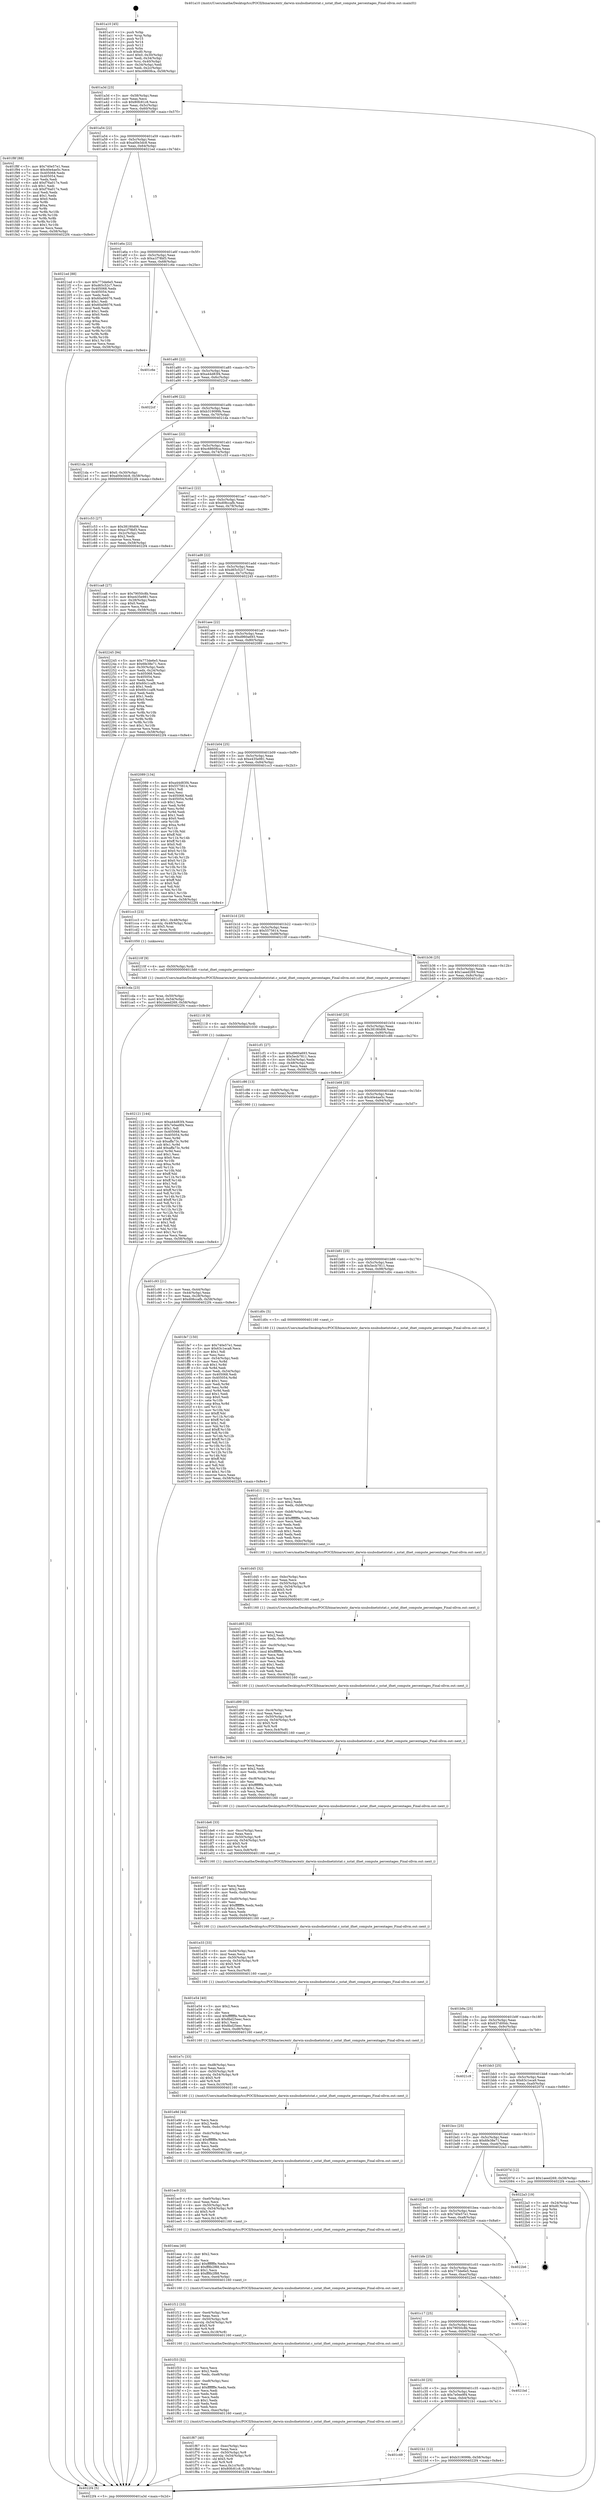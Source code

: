 digraph "0x401a10" {
  label = "0x401a10 (/mnt/c/Users/mathe/Desktop/tcc/POCII/binaries/extr_darwin-xnubsdnetntstat.c_nstat_ifnet_compute_percentages_Final-ollvm.out::main(0))"
  labelloc = "t"
  node[shape=record]

  Entry [label="",width=0.3,height=0.3,shape=circle,fillcolor=black,style=filled]
  "0x401a3d" [label="{
     0x401a3d [23]\l
     | [instrs]\l
     &nbsp;&nbsp;0x401a3d \<+3\>: mov -0x58(%rbp),%eax\l
     &nbsp;&nbsp;0x401a40 \<+2\>: mov %eax,%ecx\l
     &nbsp;&nbsp;0x401a42 \<+6\>: sub $0x80fc81c8,%ecx\l
     &nbsp;&nbsp;0x401a48 \<+3\>: mov %eax,-0x5c(%rbp)\l
     &nbsp;&nbsp;0x401a4b \<+3\>: mov %ecx,-0x60(%rbp)\l
     &nbsp;&nbsp;0x401a4e \<+6\>: je 0000000000401f8f \<main+0x57f\>\l
  }"]
  "0x401f8f" [label="{
     0x401f8f [88]\l
     | [instrs]\l
     &nbsp;&nbsp;0x401f8f \<+5\>: mov $0x740e57e1,%eax\l
     &nbsp;&nbsp;0x401f94 \<+5\>: mov $0x40e4ae5c,%ecx\l
     &nbsp;&nbsp;0x401f99 \<+7\>: mov 0x405068,%edx\l
     &nbsp;&nbsp;0x401fa0 \<+7\>: mov 0x405054,%esi\l
     &nbsp;&nbsp;0x401fa7 \<+2\>: mov %edx,%edi\l
     &nbsp;&nbsp;0x401fa9 \<+6\>: add $0xf76a017e,%edi\l
     &nbsp;&nbsp;0x401faf \<+3\>: sub $0x1,%edi\l
     &nbsp;&nbsp;0x401fb2 \<+6\>: sub $0xf76a017e,%edi\l
     &nbsp;&nbsp;0x401fb8 \<+3\>: imul %edi,%edx\l
     &nbsp;&nbsp;0x401fbb \<+3\>: and $0x1,%edx\l
     &nbsp;&nbsp;0x401fbe \<+3\>: cmp $0x0,%edx\l
     &nbsp;&nbsp;0x401fc1 \<+4\>: sete %r8b\l
     &nbsp;&nbsp;0x401fc5 \<+3\>: cmp $0xa,%esi\l
     &nbsp;&nbsp;0x401fc8 \<+4\>: setl %r9b\l
     &nbsp;&nbsp;0x401fcc \<+3\>: mov %r8b,%r10b\l
     &nbsp;&nbsp;0x401fcf \<+3\>: and %r9b,%r10b\l
     &nbsp;&nbsp;0x401fd2 \<+3\>: xor %r9b,%r8b\l
     &nbsp;&nbsp;0x401fd5 \<+3\>: or %r8b,%r10b\l
     &nbsp;&nbsp;0x401fd8 \<+4\>: test $0x1,%r10b\l
     &nbsp;&nbsp;0x401fdc \<+3\>: cmovne %ecx,%eax\l
     &nbsp;&nbsp;0x401fdf \<+3\>: mov %eax,-0x58(%rbp)\l
     &nbsp;&nbsp;0x401fe2 \<+5\>: jmp 00000000004022f4 \<main+0x8e4\>\l
  }"]
  "0x401a54" [label="{
     0x401a54 [22]\l
     | [instrs]\l
     &nbsp;&nbsp;0x401a54 \<+5\>: jmp 0000000000401a59 \<main+0x49\>\l
     &nbsp;&nbsp;0x401a59 \<+3\>: mov -0x5c(%rbp),%eax\l
     &nbsp;&nbsp;0x401a5c \<+5\>: sub $0xa00e3dc8,%eax\l
     &nbsp;&nbsp;0x401a61 \<+3\>: mov %eax,-0x64(%rbp)\l
     &nbsp;&nbsp;0x401a64 \<+6\>: je 00000000004021ed \<main+0x7dd\>\l
  }"]
  Exit [label="",width=0.3,height=0.3,shape=circle,fillcolor=black,style=filled,peripheries=2]
  "0x4021ed" [label="{
     0x4021ed [88]\l
     | [instrs]\l
     &nbsp;&nbsp;0x4021ed \<+5\>: mov $0x773de6e5,%eax\l
     &nbsp;&nbsp;0x4021f2 \<+5\>: mov $0xd65c52c7,%ecx\l
     &nbsp;&nbsp;0x4021f7 \<+7\>: mov 0x405068,%edx\l
     &nbsp;&nbsp;0x4021fe \<+7\>: mov 0x405054,%esi\l
     &nbsp;&nbsp;0x402205 \<+2\>: mov %edx,%edi\l
     &nbsp;&nbsp;0x402207 \<+6\>: sub $0x60a06076,%edi\l
     &nbsp;&nbsp;0x40220d \<+3\>: sub $0x1,%edi\l
     &nbsp;&nbsp;0x402210 \<+6\>: add $0x60a06076,%edi\l
     &nbsp;&nbsp;0x402216 \<+3\>: imul %edi,%edx\l
     &nbsp;&nbsp;0x402219 \<+3\>: and $0x1,%edx\l
     &nbsp;&nbsp;0x40221c \<+3\>: cmp $0x0,%edx\l
     &nbsp;&nbsp;0x40221f \<+4\>: sete %r8b\l
     &nbsp;&nbsp;0x402223 \<+3\>: cmp $0xa,%esi\l
     &nbsp;&nbsp;0x402226 \<+4\>: setl %r9b\l
     &nbsp;&nbsp;0x40222a \<+3\>: mov %r8b,%r10b\l
     &nbsp;&nbsp;0x40222d \<+3\>: and %r9b,%r10b\l
     &nbsp;&nbsp;0x402230 \<+3\>: xor %r9b,%r8b\l
     &nbsp;&nbsp;0x402233 \<+3\>: or %r8b,%r10b\l
     &nbsp;&nbsp;0x402236 \<+4\>: test $0x1,%r10b\l
     &nbsp;&nbsp;0x40223a \<+3\>: cmovne %ecx,%eax\l
     &nbsp;&nbsp;0x40223d \<+3\>: mov %eax,-0x58(%rbp)\l
     &nbsp;&nbsp;0x402240 \<+5\>: jmp 00000000004022f4 \<main+0x8e4\>\l
  }"]
  "0x401a6a" [label="{
     0x401a6a [22]\l
     | [instrs]\l
     &nbsp;&nbsp;0x401a6a \<+5\>: jmp 0000000000401a6f \<main+0x5f\>\l
     &nbsp;&nbsp;0x401a6f \<+3\>: mov -0x5c(%rbp),%eax\l
     &nbsp;&nbsp;0x401a72 \<+5\>: sub $0xa1f78bf3,%eax\l
     &nbsp;&nbsp;0x401a77 \<+3\>: mov %eax,-0x68(%rbp)\l
     &nbsp;&nbsp;0x401a7a \<+6\>: je 0000000000401c6e \<main+0x25e\>\l
  }"]
  "0x401c49" [label="{
     0x401c49\l
  }", style=dashed]
  "0x401c6e" [label="{
     0x401c6e\l
  }", style=dashed]
  "0x401a80" [label="{
     0x401a80 [22]\l
     | [instrs]\l
     &nbsp;&nbsp;0x401a80 \<+5\>: jmp 0000000000401a85 \<main+0x75\>\l
     &nbsp;&nbsp;0x401a85 \<+3\>: mov -0x5c(%rbp),%eax\l
     &nbsp;&nbsp;0x401a88 \<+5\>: sub $0xa44d83f4,%eax\l
     &nbsp;&nbsp;0x401a8d \<+3\>: mov %eax,-0x6c(%rbp)\l
     &nbsp;&nbsp;0x401a90 \<+6\>: je 00000000004022cf \<main+0x8bf\>\l
  }"]
  "0x4021b1" [label="{
     0x4021b1 [12]\l
     | [instrs]\l
     &nbsp;&nbsp;0x4021b1 \<+7\>: movl $0xb319099b,-0x58(%rbp)\l
     &nbsp;&nbsp;0x4021b8 \<+5\>: jmp 00000000004022f4 \<main+0x8e4\>\l
  }"]
  "0x4022cf" [label="{
     0x4022cf\l
  }", style=dashed]
  "0x401a96" [label="{
     0x401a96 [22]\l
     | [instrs]\l
     &nbsp;&nbsp;0x401a96 \<+5\>: jmp 0000000000401a9b \<main+0x8b\>\l
     &nbsp;&nbsp;0x401a9b \<+3\>: mov -0x5c(%rbp),%eax\l
     &nbsp;&nbsp;0x401a9e \<+5\>: sub $0xb319099b,%eax\l
     &nbsp;&nbsp;0x401aa3 \<+3\>: mov %eax,-0x70(%rbp)\l
     &nbsp;&nbsp;0x401aa6 \<+6\>: je 00000000004021da \<main+0x7ca\>\l
  }"]
  "0x401c30" [label="{
     0x401c30 [25]\l
     | [instrs]\l
     &nbsp;&nbsp;0x401c30 \<+5\>: jmp 0000000000401c35 \<main+0x225\>\l
     &nbsp;&nbsp;0x401c35 \<+3\>: mov -0x5c(%rbp),%eax\l
     &nbsp;&nbsp;0x401c38 \<+5\>: sub $0x7e0ee9f4,%eax\l
     &nbsp;&nbsp;0x401c3d \<+6\>: mov %eax,-0xb4(%rbp)\l
     &nbsp;&nbsp;0x401c43 \<+6\>: je 00000000004021b1 \<main+0x7a1\>\l
  }"]
  "0x4021da" [label="{
     0x4021da [19]\l
     | [instrs]\l
     &nbsp;&nbsp;0x4021da \<+7\>: movl $0x0,-0x30(%rbp)\l
     &nbsp;&nbsp;0x4021e1 \<+7\>: movl $0xa00e3dc8,-0x58(%rbp)\l
     &nbsp;&nbsp;0x4021e8 \<+5\>: jmp 00000000004022f4 \<main+0x8e4\>\l
  }"]
  "0x401aac" [label="{
     0x401aac [22]\l
     | [instrs]\l
     &nbsp;&nbsp;0x401aac \<+5\>: jmp 0000000000401ab1 \<main+0xa1\>\l
     &nbsp;&nbsp;0x401ab1 \<+3\>: mov -0x5c(%rbp),%eax\l
     &nbsp;&nbsp;0x401ab4 \<+5\>: sub $0xc68608ca,%eax\l
     &nbsp;&nbsp;0x401ab9 \<+3\>: mov %eax,-0x74(%rbp)\l
     &nbsp;&nbsp;0x401abc \<+6\>: je 0000000000401c53 \<main+0x243\>\l
  }"]
  "0x4021bd" [label="{
     0x4021bd\l
  }", style=dashed]
  "0x401c53" [label="{
     0x401c53 [27]\l
     | [instrs]\l
     &nbsp;&nbsp;0x401c53 \<+5\>: mov $0x38180d06,%eax\l
     &nbsp;&nbsp;0x401c58 \<+5\>: mov $0xa1f78bf3,%ecx\l
     &nbsp;&nbsp;0x401c5d \<+3\>: mov -0x2c(%rbp),%edx\l
     &nbsp;&nbsp;0x401c60 \<+3\>: cmp $0x2,%edx\l
     &nbsp;&nbsp;0x401c63 \<+3\>: cmovne %ecx,%eax\l
     &nbsp;&nbsp;0x401c66 \<+3\>: mov %eax,-0x58(%rbp)\l
     &nbsp;&nbsp;0x401c69 \<+5\>: jmp 00000000004022f4 \<main+0x8e4\>\l
  }"]
  "0x401ac2" [label="{
     0x401ac2 [22]\l
     | [instrs]\l
     &nbsp;&nbsp;0x401ac2 \<+5\>: jmp 0000000000401ac7 \<main+0xb7\>\l
     &nbsp;&nbsp;0x401ac7 \<+3\>: mov -0x5c(%rbp),%eax\l
     &nbsp;&nbsp;0x401aca \<+5\>: sub $0xd08ccafb,%eax\l
     &nbsp;&nbsp;0x401acf \<+3\>: mov %eax,-0x78(%rbp)\l
     &nbsp;&nbsp;0x401ad2 \<+6\>: je 0000000000401ca8 \<main+0x298\>\l
  }"]
  "0x4022f4" [label="{
     0x4022f4 [5]\l
     | [instrs]\l
     &nbsp;&nbsp;0x4022f4 \<+5\>: jmp 0000000000401a3d \<main+0x2d\>\l
  }"]
  "0x401a10" [label="{
     0x401a10 [45]\l
     | [instrs]\l
     &nbsp;&nbsp;0x401a10 \<+1\>: push %rbp\l
     &nbsp;&nbsp;0x401a11 \<+3\>: mov %rsp,%rbp\l
     &nbsp;&nbsp;0x401a14 \<+2\>: push %r15\l
     &nbsp;&nbsp;0x401a16 \<+2\>: push %r14\l
     &nbsp;&nbsp;0x401a18 \<+2\>: push %r12\l
     &nbsp;&nbsp;0x401a1a \<+1\>: push %rbx\l
     &nbsp;&nbsp;0x401a1b \<+7\>: sub $0xd0,%rsp\l
     &nbsp;&nbsp;0x401a22 \<+7\>: movl $0x0,-0x30(%rbp)\l
     &nbsp;&nbsp;0x401a29 \<+3\>: mov %edi,-0x34(%rbp)\l
     &nbsp;&nbsp;0x401a2c \<+4\>: mov %rsi,-0x40(%rbp)\l
     &nbsp;&nbsp;0x401a30 \<+3\>: mov -0x34(%rbp),%edi\l
     &nbsp;&nbsp;0x401a33 \<+3\>: mov %edi,-0x2c(%rbp)\l
     &nbsp;&nbsp;0x401a36 \<+7\>: movl $0xc68608ca,-0x58(%rbp)\l
  }"]
  "0x401c17" [label="{
     0x401c17 [25]\l
     | [instrs]\l
     &nbsp;&nbsp;0x401c17 \<+5\>: jmp 0000000000401c1c \<main+0x20c\>\l
     &nbsp;&nbsp;0x401c1c \<+3\>: mov -0x5c(%rbp),%eax\l
     &nbsp;&nbsp;0x401c1f \<+5\>: sub $0x79050c8b,%eax\l
     &nbsp;&nbsp;0x401c24 \<+6\>: mov %eax,-0xb0(%rbp)\l
     &nbsp;&nbsp;0x401c2a \<+6\>: je 00000000004021bd \<main+0x7ad\>\l
  }"]
  "0x401ca8" [label="{
     0x401ca8 [27]\l
     | [instrs]\l
     &nbsp;&nbsp;0x401ca8 \<+5\>: mov $0x79050c8b,%eax\l
     &nbsp;&nbsp;0x401cad \<+5\>: mov $0xe435e981,%ecx\l
     &nbsp;&nbsp;0x401cb2 \<+3\>: mov -0x28(%rbp),%edx\l
     &nbsp;&nbsp;0x401cb5 \<+3\>: cmp $0x0,%edx\l
     &nbsp;&nbsp;0x401cb8 \<+3\>: cmove %ecx,%eax\l
     &nbsp;&nbsp;0x401cbb \<+3\>: mov %eax,-0x58(%rbp)\l
     &nbsp;&nbsp;0x401cbe \<+5\>: jmp 00000000004022f4 \<main+0x8e4\>\l
  }"]
  "0x401ad8" [label="{
     0x401ad8 [22]\l
     | [instrs]\l
     &nbsp;&nbsp;0x401ad8 \<+5\>: jmp 0000000000401add \<main+0xcd\>\l
     &nbsp;&nbsp;0x401add \<+3\>: mov -0x5c(%rbp),%eax\l
     &nbsp;&nbsp;0x401ae0 \<+5\>: sub $0xd65c52c7,%eax\l
     &nbsp;&nbsp;0x401ae5 \<+3\>: mov %eax,-0x7c(%rbp)\l
     &nbsp;&nbsp;0x401ae8 \<+6\>: je 0000000000402245 \<main+0x835\>\l
  }"]
  "0x4022ed" [label="{
     0x4022ed\l
  }", style=dashed]
  "0x402245" [label="{
     0x402245 [94]\l
     | [instrs]\l
     &nbsp;&nbsp;0x402245 \<+5\>: mov $0x773de6e5,%eax\l
     &nbsp;&nbsp;0x40224a \<+5\>: mov $0x6fe38e71,%ecx\l
     &nbsp;&nbsp;0x40224f \<+3\>: mov -0x30(%rbp),%edx\l
     &nbsp;&nbsp;0x402252 \<+3\>: mov %edx,-0x24(%rbp)\l
     &nbsp;&nbsp;0x402255 \<+7\>: mov 0x405068,%edx\l
     &nbsp;&nbsp;0x40225c \<+7\>: mov 0x405054,%esi\l
     &nbsp;&nbsp;0x402263 \<+2\>: mov %edx,%edi\l
     &nbsp;&nbsp;0x402265 \<+6\>: add $0x60c1caf8,%edi\l
     &nbsp;&nbsp;0x40226b \<+3\>: sub $0x1,%edi\l
     &nbsp;&nbsp;0x40226e \<+6\>: sub $0x60c1caf8,%edi\l
     &nbsp;&nbsp;0x402274 \<+3\>: imul %edi,%edx\l
     &nbsp;&nbsp;0x402277 \<+3\>: and $0x1,%edx\l
     &nbsp;&nbsp;0x40227a \<+3\>: cmp $0x0,%edx\l
     &nbsp;&nbsp;0x40227d \<+4\>: sete %r8b\l
     &nbsp;&nbsp;0x402281 \<+3\>: cmp $0xa,%esi\l
     &nbsp;&nbsp;0x402284 \<+4\>: setl %r9b\l
     &nbsp;&nbsp;0x402288 \<+3\>: mov %r8b,%r10b\l
     &nbsp;&nbsp;0x40228b \<+3\>: and %r9b,%r10b\l
     &nbsp;&nbsp;0x40228e \<+3\>: xor %r9b,%r8b\l
     &nbsp;&nbsp;0x402291 \<+3\>: or %r8b,%r10b\l
     &nbsp;&nbsp;0x402294 \<+4\>: test $0x1,%r10b\l
     &nbsp;&nbsp;0x402298 \<+3\>: cmovne %ecx,%eax\l
     &nbsp;&nbsp;0x40229b \<+3\>: mov %eax,-0x58(%rbp)\l
     &nbsp;&nbsp;0x40229e \<+5\>: jmp 00000000004022f4 \<main+0x8e4\>\l
  }"]
  "0x401aee" [label="{
     0x401aee [22]\l
     | [instrs]\l
     &nbsp;&nbsp;0x401aee \<+5\>: jmp 0000000000401af3 \<main+0xe3\>\l
     &nbsp;&nbsp;0x401af3 \<+3\>: mov -0x5c(%rbp),%eax\l
     &nbsp;&nbsp;0x401af6 \<+5\>: sub $0xd960a693,%eax\l
     &nbsp;&nbsp;0x401afb \<+3\>: mov %eax,-0x80(%rbp)\l
     &nbsp;&nbsp;0x401afe \<+6\>: je 0000000000402089 \<main+0x679\>\l
  }"]
  "0x401bfe" [label="{
     0x401bfe [25]\l
     | [instrs]\l
     &nbsp;&nbsp;0x401bfe \<+5\>: jmp 0000000000401c03 \<main+0x1f3\>\l
     &nbsp;&nbsp;0x401c03 \<+3\>: mov -0x5c(%rbp),%eax\l
     &nbsp;&nbsp;0x401c06 \<+5\>: sub $0x773de6e5,%eax\l
     &nbsp;&nbsp;0x401c0b \<+6\>: mov %eax,-0xac(%rbp)\l
     &nbsp;&nbsp;0x401c11 \<+6\>: je 00000000004022ed \<main+0x8dd\>\l
  }"]
  "0x402089" [label="{
     0x402089 [134]\l
     | [instrs]\l
     &nbsp;&nbsp;0x402089 \<+5\>: mov $0xa44d83f4,%eax\l
     &nbsp;&nbsp;0x40208e \<+5\>: mov $0x5575614,%ecx\l
     &nbsp;&nbsp;0x402093 \<+2\>: mov $0x1,%dl\l
     &nbsp;&nbsp;0x402095 \<+2\>: xor %esi,%esi\l
     &nbsp;&nbsp;0x402097 \<+7\>: mov 0x405068,%edi\l
     &nbsp;&nbsp;0x40209e \<+8\>: mov 0x405054,%r8d\l
     &nbsp;&nbsp;0x4020a6 \<+3\>: sub $0x1,%esi\l
     &nbsp;&nbsp;0x4020a9 \<+3\>: mov %edi,%r9d\l
     &nbsp;&nbsp;0x4020ac \<+3\>: add %esi,%r9d\l
     &nbsp;&nbsp;0x4020af \<+4\>: imul %r9d,%edi\l
     &nbsp;&nbsp;0x4020b3 \<+3\>: and $0x1,%edi\l
     &nbsp;&nbsp;0x4020b6 \<+3\>: cmp $0x0,%edi\l
     &nbsp;&nbsp;0x4020b9 \<+4\>: sete %r10b\l
     &nbsp;&nbsp;0x4020bd \<+4\>: cmp $0xa,%r8d\l
     &nbsp;&nbsp;0x4020c1 \<+4\>: setl %r11b\l
     &nbsp;&nbsp;0x4020c5 \<+3\>: mov %r10b,%bl\l
     &nbsp;&nbsp;0x4020c8 \<+3\>: xor $0xff,%bl\l
     &nbsp;&nbsp;0x4020cb \<+3\>: mov %r11b,%r14b\l
     &nbsp;&nbsp;0x4020ce \<+4\>: xor $0xff,%r14b\l
     &nbsp;&nbsp;0x4020d2 \<+3\>: xor $0x0,%dl\l
     &nbsp;&nbsp;0x4020d5 \<+3\>: mov %bl,%r15b\l
     &nbsp;&nbsp;0x4020d8 \<+4\>: and $0x0,%r15b\l
     &nbsp;&nbsp;0x4020dc \<+3\>: and %dl,%r10b\l
     &nbsp;&nbsp;0x4020df \<+3\>: mov %r14b,%r12b\l
     &nbsp;&nbsp;0x4020e2 \<+4\>: and $0x0,%r12b\l
     &nbsp;&nbsp;0x4020e6 \<+3\>: and %dl,%r11b\l
     &nbsp;&nbsp;0x4020e9 \<+3\>: or %r10b,%r15b\l
     &nbsp;&nbsp;0x4020ec \<+3\>: or %r11b,%r12b\l
     &nbsp;&nbsp;0x4020ef \<+3\>: xor %r12b,%r15b\l
     &nbsp;&nbsp;0x4020f2 \<+3\>: or %r14b,%bl\l
     &nbsp;&nbsp;0x4020f5 \<+3\>: xor $0xff,%bl\l
     &nbsp;&nbsp;0x4020f8 \<+3\>: or $0x0,%dl\l
     &nbsp;&nbsp;0x4020fb \<+2\>: and %dl,%bl\l
     &nbsp;&nbsp;0x4020fd \<+3\>: or %bl,%r15b\l
     &nbsp;&nbsp;0x402100 \<+4\>: test $0x1,%r15b\l
     &nbsp;&nbsp;0x402104 \<+3\>: cmovne %ecx,%eax\l
     &nbsp;&nbsp;0x402107 \<+3\>: mov %eax,-0x58(%rbp)\l
     &nbsp;&nbsp;0x40210a \<+5\>: jmp 00000000004022f4 \<main+0x8e4\>\l
  }"]
  "0x401b04" [label="{
     0x401b04 [25]\l
     | [instrs]\l
     &nbsp;&nbsp;0x401b04 \<+5\>: jmp 0000000000401b09 \<main+0xf9\>\l
     &nbsp;&nbsp;0x401b09 \<+3\>: mov -0x5c(%rbp),%eax\l
     &nbsp;&nbsp;0x401b0c \<+5\>: sub $0xe435e981,%eax\l
     &nbsp;&nbsp;0x401b11 \<+6\>: mov %eax,-0x84(%rbp)\l
     &nbsp;&nbsp;0x401b17 \<+6\>: je 0000000000401cc3 \<main+0x2b3\>\l
  }"]
  "0x4022b6" [label="{
     0x4022b6\l
  }", style=dashed]
  "0x401cc3" [label="{
     0x401cc3 [23]\l
     | [instrs]\l
     &nbsp;&nbsp;0x401cc3 \<+7\>: movl $0x1,-0x48(%rbp)\l
     &nbsp;&nbsp;0x401cca \<+4\>: movslq -0x48(%rbp),%rax\l
     &nbsp;&nbsp;0x401cce \<+4\>: shl $0x5,%rax\l
     &nbsp;&nbsp;0x401cd2 \<+3\>: mov %rax,%rdi\l
     &nbsp;&nbsp;0x401cd5 \<+5\>: call 0000000000401050 \<malloc@plt\>\l
     | [calls]\l
     &nbsp;&nbsp;0x401050 \{1\} (unknown)\l
  }"]
  "0x401b1d" [label="{
     0x401b1d [25]\l
     | [instrs]\l
     &nbsp;&nbsp;0x401b1d \<+5\>: jmp 0000000000401b22 \<main+0x112\>\l
     &nbsp;&nbsp;0x401b22 \<+3\>: mov -0x5c(%rbp),%eax\l
     &nbsp;&nbsp;0x401b25 \<+5\>: sub $0x5575614,%eax\l
     &nbsp;&nbsp;0x401b2a \<+6\>: mov %eax,-0x88(%rbp)\l
     &nbsp;&nbsp;0x401b30 \<+6\>: je 000000000040210f \<main+0x6ff\>\l
  }"]
  "0x401be5" [label="{
     0x401be5 [25]\l
     | [instrs]\l
     &nbsp;&nbsp;0x401be5 \<+5\>: jmp 0000000000401bea \<main+0x1da\>\l
     &nbsp;&nbsp;0x401bea \<+3\>: mov -0x5c(%rbp),%eax\l
     &nbsp;&nbsp;0x401bed \<+5\>: sub $0x740e57e1,%eax\l
     &nbsp;&nbsp;0x401bf2 \<+6\>: mov %eax,-0xa8(%rbp)\l
     &nbsp;&nbsp;0x401bf8 \<+6\>: je 00000000004022b6 \<main+0x8a6\>\l
  }"]
  "0x40210f" [label="{
     0x40210f [9]\l
     | [instrs]\l
     &nbsp;&nbsp;0x40210f \<+4\>: mov -0x50(%rbp),%rdi\l
     &nbsp;&nbsp;0x402113 \<+5\>: call 00000000004013d0 \<nstat_ifnet_compute_percentages\>\l
     | [calls]\l
     &nbsp;&nbsp;0x4013d0 \{1\} (/mnt/c/Users/mathe/Desktop/tcc/POCII/binaries/extr_darwin-xnubsdnetntstat.c_nstat_ifnet_compute_percentages_Final-ollvm.out::nstat_ifnet_compute_percentages)\l
  }"]
  "0x401b36" [label="{
     0x401b36 [25]\l
     | [instrs]\l
     &nbsp;&nbsp;0x401b36 \<+5\>: jmp 0000000000401b3b \<main+0x12b\>\l
     &nbsp;&nbsp;0x401b3b \<+3\>: mov -0x5c(%rbp),%eax\l
     &nbsp;&nbsp;0x401b3e \<+5\>: sub $0x1aeed269,%eax\l
     &nbsp;&nbsp;0x401b43 \<+6\>: mov %eax,-0x8c(%rbp)\l
     &nbsp;&nbsp;0x401b49 \<+6\>: je 0000000000401cf1 \<main+0x2e1\>\l
  }"]
  "0x4022a3" [label="{
     0x4022a3 [19]\l
     | [instrs]\l
     &nbsp;&nbsp;0x4022a3 \<+3\>: mov -0x24(%rbp),%eax\l
     &nbsp;&nbsp;0x4022a6 \<+7\>: add $0xd0,%rsp\l
     &nbsp;&nbsp;0x4022ad \<+1\>: pop %rbx\l
     &nbsp;&nbsp;0x4022ae \<+2\>: pop %r12\l
     &nbsp;&nbsp;0x4022b0 \<+2\>: pop %r14\l
     &nbsp;&nbsp;0x4022b2 \<+2\>: pop %r15\l
     &nbsp;&nbsp;0x4022b4 \<+1\>: pop %rbp\l
     &nbsp;&nbsp;0x4022b5 \<+1\>: ret\l
  }"]
  "0x401cf1" [label="{
     0x401cf1 [27]\l
     | [instrs]\l
     &nbsp;&nbsp;0x401cf1 \<+5\>: mov $0xd960a693,%eax\l
     &nbsp;&nbsp;0x401cf6 \<+5\>: mov $0x5ecb7811,%ecx\l
     &nbsp;&nbsp;0x401cfb \<+3\>: mov -0x54(%rbp),%edx\l
     &nbsp;&nbsp;0x401cfe \<+3\>: cmp -0x48(%rbp),%edx\l
     &nbsp;&nbsp;0x401d01 \<+3\>: cmovl %ecx,%eax\l
     &nbsp;&nbsp;0x401d04 \<+3\>: mov %eax,-0x58(%rbp)\l
     &nbsp;&nbsp;0x401d07 \<+5\>: jmp 00000000004022f4 \<main+0x8e4\>\l
  }"]
  "0x401b4f" [label="{
     0x401b4f [25]\l
     | [instrs]\l
     &nbsp;&nbsp;0x401b4f \<+5\>: jmp 0000000000401b54 \<main+0x144\>\l
     &nbsp;&nbsp;0x401b54 \<+3\>: mov -0x5c(%rbp),%eax\l
     &nbsp;&nbsp;0x401b57 \<+5\>: sub $0x38180d06,%eax\l
     &nbsp;&nbsp;0x401b5c \<+6\>: mov %eax,-0x90(%rbp)\l
     &nbsp;&nbsp;0x401b62 \<+6\>: je 0000000000401c86 \<main+0x276\>\l
  }"]
  "0x402121" [label="{
     0x402121 [144]\l
     | [instrs]\l
     &nbsp;&nbsp;0x402121 \<+5\>: mov $0xa44d83f4,%eax\l
     &nbsp;&nbsp;0x402126 \<+5\>: mov $0x7e0ee9f4,%ecx\l
     &nbsp;&nbsp;0x40212b \<+2\>: mov $0x1,%dl\l
     &nbsp;&nbsp;0x40212d \<+7\>: mov 0x405068,%esi\l
     &nbsp;&nbsp;0x402134 \<+8\>: mov 0x405054,%r8d\l
     &nbsp;&nbsp;0x40213c \<+3\>: mov %esi,%r9d\l
     &nbsp;&nbsp;0x40213f \<+7\>: sub $0xaffa73c,%r9d\l
     &nbsp;&nbsp;0x402146 \<+4\>: sub $0x1,%r9d\l
     &nbsp;&nbsp;0x40214a \<+7\>: add $0xaffa73c,%r9d\l
     &nbsp;&nbsp;0x402151 \<+4\>: imul %r9d,%esi\l
     &nbsp;&nbsp;0x402155 \<+3\>: and $0x1,%esi\l
     &nbsp;&nbsp;0x402158 \<+3\>: cmp $0x0,%esi\l
     &nbsp;&nbsp;0x40215b \<+4\>: sete %r10b\l
     &nbsp;&nbsp;0x40215f \<+4\>: cmp $0xa,%r8d\l
     &nbsp;&nbsp;0x402163 \<+4\>: setl %r11b\l
     &nbsp;&nbsp;0x402167 \<+3\>: mov %r10b,%bl\l
     &nbsp;&nbsp;0x40216a \<+3\>: xor $0xff,%bl\l
     &nbsp;&nbsp;0x40216d \<+3\>: mov %r11b,%r14b\l
     &nbsp;&nbsp;0x402170 \<+4\>: xor $0xff,%r14b\l
     &nbsp;&nbsp;0x402174 \<+3\>: xor $0x1,%dl\l
     &nbsp;&nbsp;0x402177 \<+3\>: mov %bl,%r15b\l
     &nbsp;&nbsp;0x40217a \<+4\>: and $0xff,%r15b\l
     &nbsp;&nbsp;0x40217e \<+3\>: and %dl,%r10b\l
     &nbsp;&nbsp;0x402181 \<+3\>: mov %r14b,%r12b\l
     &nbsp;&nbsp;0x402184 \<+4\>: and $0xff,%r12b\l
     &nbsp;&nbsp;0x402188 \<+3\>: and %dl,%r11b\l
     &nbsp;&nbsp;0x40218b \<+3\>: or %r10b,%r15b\l
     &nbsp;&nbsp;0x40218e \<+3\>: or %r11b,%r12b\l
     &nbsp;&nbsp;0x402191 \<+3\>: xor %r12b,%r15b\l
     &nbsp;&nbsp;0x402194 \<+3\>: or %r14b,%bl\l
     &nbsp;&nbsp;0x402197 \<+3\>: xor $0xff,%bl\l
     &nbsp;&nbsp;0x40219a \<+3\>: or $0x1,%dl\l
     &nbsp;&nbsp;0x40219d \<+2\>: and %dl,%bl\l
     &nbsp;&nbsp;0x40219f \<+3\>: or %bl,%r15b\l
     &nbsp;&nbsp;0x4021a2 \<+4\>: test $0x1,%r15b\l
     &nbsp;&nbsp;0x4021a6 \<+3\>: cmovne %ecx,%eax\l
     &nbsp;&nbsp;0x4021a9 \<+3\>: mov %eax,-0x58(%rbp)\l
     &nbsp;&nbsp;0x4021ac \<+5\>: jmp 00000000004022f4 \<main+0x8e4\>\l
  }"]
  "0x401c86" [label="{
     0x401c86 [13]\l
     | [instrs]\l
     &nbsp;&nbsp;0x401c86 \<+4\>: mov -0x40(%rbp),%rax\l
     &nbsp;&nbsp;0x401c8a \<+4\>: mov 0x8(%rax),%rdi\l
     &nbsp;&nbsp;0x401c8e \<+5\>: call 0000000000401060 \<atoi@plt\>\l
     | [calls]\l
     &nbsp;&nbsp;0x401060 \{1\} (unknown)\l
  }"]
  "0x401b68" [label="{
     0x401b68 [25]\l
     | [instrs]\l
     &nbsp;&nbsp;0x401b68 \<+5\>: jmp 0000000000401b6d \<main+0x15d\>\l
     &nbsp;&nbsp;0x401b6d \<+3\>: mov -0x5c(%rbp),%eax\l
     &nbsp;&nbsp;0x401b70 \<+5\>: sub $0x40e4ae5c,%eax\l
     &nbsp;&nbsp;0x401b75 \<+6\>: mov %eax,-0x94(%rbp)\l
     &nbsp;&nbsp;0x401b7b \<+6\>: je 0000000000401fe7 \<main+0x5d7\>\l
  }"]
  "0x401c93" [label="{
     0x401c93 [21]\l
     | [instrs]\l
     &nbsp;&nbsp;0x401c93 \<+3\>: mov %eax,-0x44(%rbp)\l
     &nbsp;&nbsp;0x401c96 \<+3\>: mov -0x44(%rbp),%eax\l
     &nbsp;&nbsp;0x401c99 \<+3\>: mov %eax,-0x28(%rbp)\l
     &nbsp;&nbsp;0x401c9c \<+7\>: movl $0xd08ccafb,-0x58(%rbp)\l
     &nbsp;&nbsp;0x401ca3 \<+5\>: jmp 00000000004022f4 \<main+0x8e4\>\l
  }"]
  "0x401cda" [label="{
     0x401cda [23]\l
     | [instrs]\l
     &nbsp;&nbsp;0x401cda \<+4\>: mov %rax,-0x50(%rbp)\l
     &nbsp;&nbsp;0x401cde \<+7\>: movl $0x0,-0x54(%rbp)\l
     &nbsp;&nbsp;0x401ce5 \<+7\>: movl $0x1aeed269,-0x58(%rbp)\l
     &nbsp;&nbsp;0x401cec \<+5\>: jmp 00000000004022f4 \<main+0x8e4\>\l
  }"]
  "0x402118" [label="{
     0x402118 [9]\l
     | [instrs]\l
     &nbsp;&nbsp;0x402118 \<+4\>: mov -0x50(%rbp),%rdi\l
     &nbsp;&nbsp;0x40211c \<+5\>: call 0000000000401030 \<free@plt\>\l
     | [calls]\l
     &nbsp;&nbsp;0x401030 \{1\} (unknown)\l
  }"]
  "0x401fe7" [label="{
     0x401fe7 [150]\l
     | [instrs]\l
     &nbsp;&nbsp;0x401fe7 \<+5\>: mov $0x740e57e1,%eax\l
     &nbsp;&nbsp;0x401fec \<+5\>: mov $0x63c1eca9,%ecx\l
     &nbsp;&nbsp;0x401ff1 \<+2\>: mov $0x1,%dl\l
     &nbsp;&nbsp;0x401ff3 \<+2\>: xor %esi,%esi\l
     &nbsp;&nbsp;0x401ff5 \<+3\>: mov -0x54(%rbp),%edi\l
     &nbsp;&nbsp;0x401ff8 \<+3\>: mov %esi,%r8d\l
     &nbsp;&nbsp;0x401ffb \<+4\>: sub $0x1,%r8d\l
     &nbsp;&nbsp;0x401fff \<+3\>: sub %r8d,%edi\l
     &nbsp;&nbsp;0x402002 \<+3\>: mov %edi,-0x54(%rbp)\l
     &nbsp;&nbsp;0x402005 \<+7\>: mov 0x405068,%edi\l
     &nbsp;&nbsp;0x40200c \<+8\>: mov 0x405054,%r8d\l
     &nbsp;&nbsp;0x402014 \<+3\>: sub $0x1,%esi\l
     &nbsp;&nbsp;0x402017 \<+3\>: mov %edi,%r9d\l
     &nbsp;&nbsp;0x40201a \<+3\>: add %esi,%r9d\l
     &nbsp;&nbsp;0x40201d \<+4\>: imul %r9d,%edi\l
     &nbsp;&nbsp;0x402021 \<+3\>: and $0x1,%edi\l
     &nbsp;&nbsp;0x402024 \<+3\>: cmp $0x0,%edi\l
     &nbsp;&nbsp;0x402027 \<+4\>: sete %r10b\l
     &nbsp;&nbsp;0x40202b \<+4\>: cmp $0xa,%r8d\l
     &nbsp;&nbsp;0x40202f \<+4\>: setl %r11b\l
     &nbsp;&nbsp;0x402033 \<+3\>: mov %r10b,%bl\l
     &nbsp;&nbsp;0x402036 \<+3\>: xor $0xff,%bl\l
     &nbsp;&nbsp;0x402039 \<+3\>: mov %r11b,%r14b\l
     &nbsp;&nbsp;0x40203c \<+4\>: xor $0xff,%r14b\l
     &nbsp;&nbsp;0x402040 \<+3\>: xor $0x1,%dl\l
     &nbsp;&nbsp;0x402043 \<+3\>: mov %bl,%r15b\l
     &nbsp;&nbsp;0x402046 \<+4\>: and $0xff,%r15b\l
     &nbsp;&nbsp;0x40204a \<+3\>: and %dl,%r10b\l
     &nbsp;&nbsp;0x40204d \<+3\>: mov %r14b,%r12b\l
     &nbsp;&nbsp;0x402050 \<+4\>: and $0xff,%r12b\l
     &nbsp;&nbsp;0x402054 \<+3\>: and %dl,%r11b\l
     &nbsp;&nbsp;0x402057 \<+3\>: or %r10b,%r15b\l
     &nbsp;&nbsp;0x40205a \<+3\>: or %r11b,%r12b\l
     &nbsp;&nbsp;0x40205d \<+3\>: xor %r12b,%r15b\l
     &nbsp;&nbsp;0x402060 \<+3\>: or %r14b,%bl\l
     &nbsp;&nbsp;0x402063 \<+3\>: xor $0xff,%bl\l
     &nbsp;&nbsp;0x402066 \<+3\>: or $0x1,%dl\l
     &nbsp;&nbsp;0x402069 \<+2\>: and %dl,%bl\l
     &nbsp;&nbsp;0x40206b \<+3\>: or %bl,%r15b\l
     &nbsp;&nbsp;0x40206e \<+4\>: test $0x1,%r15b\l
     &nbsp;&nbsp;0x402072 \<+3\>: cmovne %ecx,%eax\l
     &nbsp;&nbsp;0x402075 \<+3\>: mov %eax,-0x58(%rbp)\l
     &nbsp;&nbsp;0x402078 \<+5\>: jmp 00000000004022f4 \<main+0x8e4\>\l
  }"]
  "0x401b81" [label="{
     0x401b81 [25]\l
     | [instrs]\l
     &nbsp;&nbsp;0x401b81 \<+5\>: jmp 0000000000401b86 \<main+0x176\>\l
     &nbsp;&nbsp;0x401b86 \<+3\>: mov -0x5c(%rbp),%eax\l
     &nbsp;&nbsp;0x401b89 \<+5\>: sub $0x5ecb7811,%eax\l
     &nbsp;&nbsp;0x401b8e \<+6\>: mov %eax,-0x98(%rbp)\l
     &nbsp;&nbsp;0x401b94 \<+6\>: je 0000000000401d0c \<main+0x2fc\>\l
  }"]
  "0x401bcc" [label="{
     0x401bcc [25]\l
     | [instrs]\l
     &nbsp;&nbsp;0x401bcc \<+5\>: jmp 0000000000401bd1 \<main+0x1c1\>\l
     &nbsp;&nbsp;0x401bd1 \<+3\>: mov -0x5c(%rbp),%eax\l
     &nbsp;&nbsp;0x401bd4 \<+5\>: sub $0x6fe38e71,%eax\l
     &nbsp;&nbsp;0x401bd9 \<+6\>: mov %eax,-0xa4(%rbp)\l
     &nbsp;&nbsp;0x401bdf \<+6\>: je 00000000004022a3 \<main+0x893\>\l
  }"]
  "0x401d0c" [label="{
     0x401d0c [5]\l
     | [instrs]\l
     &nbsp;&nbsp;0x401d0c \<+5\>: call 0000000000401160 \<next_i\>\l
     | [calls]\l
     &nbsp;&nbsp;0x401160 \{1\} (/mnt/c/Users/mathe/Desktop/tcc/POCII/binaries/extr_darwin-xnubsdnetntstat.c_nstat_ifnet_compute_percentages_Final-ollvm.out::next_i)\l
  }"]
  "0x401b9a" [label="{
     0x401b9a [25]\l
     | [instrs]\l
     &nbsp;&nbsp;0x401b9a \<+5\>: jmp 0000000000401b9f \<main+0x18f\>\l
     &nbsp;&nbsp;0x401b9f \<+3\>: mov -0x5c(%rbp),%eax\l
     &nbsp;&nbsp;0x401ba2 \<+5\>: sub $0x637d00dc,%eax\l
     &nbsp;&nbsp;0x401ba7 \<+6\>: mov %eax,-0x9c(%rbp)\l
     &nbsp;&nbsp;0x401bad \<+6\>: je 00000000004021c9 \<main+0x7b9\>\l
  }"]
  "0x401d11" [label="{
     0x401d11 [52]\l
     | [instrs]\l
     &nbsp;&nbsp;0x401d11 \<+2\>: xor %ecx,%ecx\l
     &nbsp;&nbsp;0x401d13 \<+5\>: mov $0x2,%edx\l
     &nbsp;&nbsp;0x401d18 \<+6\>: mov %edx,-0xb8(%rbp)\l
     &nbsp;&nbsp;0x401d1e \<+1\>: cltd\l
     &nbsp;&nbsp;0x401d1f \<+6\>: mov -0xb8(%rbp),%esi\l
     &nbsp;&nbsp;0x401d25 \<+2\>: idiv %esi\l
     &nbsp;&nbsp;0x401d27 \<+6\>: imul $0xfffffffe,%edx,%edx\l
     &nbsp;&nbsp;0x401d2d \<+2\>: mov %ecx,%edi\l
     &nbsp;&nbsp;0x401d2f \<+2\>: sub %edx,%edi\l
     &nbsp;&nbsp;0x401d31 \<+2\>: mov %ecx,%edx\l
     &nbsp;&nbsp;0x401d33 \<+3\>: sub $0x1,%edx\l
     &nbsp;&nbsp;0x401d36 \<+2\>: add %edx,%edi\l
     &nbsp;&nbsp;0x401d38 \<+2\>: sub %edi,%ecx\l
     &nbsp;&nbsp;0x401d3a \<+6\>: mov %ecx,-0xbc(%rbp)\l
     &nbsp;&nbsp;0x401d40 \<+5\>: call 0000000000401160 \<next_i\>\l
     | [calls]\l
     &nbsp;&nbsp;0x401160 \{1\} (/mnt/c/Users/mathe/Desktop/tcc/POCII/binaries/extr_darwin-xnubsdnetntstat.c_nstat_ifnet_compute_percentages_Final-ollvm.out::next_i)\l
  }"]
  "0x401d45" [label="{
     0x401d45 [32]\l
     | [instrs]\l
     &nbsp;&nbsp;0x401d45 \<+6\>: mov -0xbc(%rbp),%ecx\l
     &nbsp;&nbsp;0x401d4b \<+3\>: imul %eax,%ecx\l
     &nbsp;&nbsp;0x401d4e \<+4\>: mov -0x50(%rbp),%r8\l
     &nbsp;&nbsp;0x401d52 \<+4\>: movslq -0x54(%rbp),%r9\l
     &nbsp;&nbsp;0x401d56 \<+4\>: shl $0x5,%r9\l
     &nbsp;&nbsp;0x401d5a \<+3\>: add %r9,%r8\l
     &nbsp;&nbsp;0x401d5d \<+3\>: mov %ecx,(%r8)\l
     &nbsp;&nbsp;0x401d60 \<+5\>: call 0000000000401160 \<next_i\>\l
     | [calls]\l
     &nbsp;&nbsp;0x401160 \{1\} (/mnt/c/Users/mathe/Desktop/tcc/POCII/binaries/extr_darwin-xnubsdnetntstat.c_nstat_ifnet_compute_percentages_Final-ollvm.out::next_i)\l
  }"]
  "0x401d65" [label="{
     0x401d65 [52]\l
     | [instrs]\l
     &nbsp;&nbsp;0x401d65 \<+2\>: xor %ecx,%ecx\l
     &nbsp;&nbsp;0x401d67 \<+5\>: mov $0x2,%edx\l
     &nbsp;&nbsp;0x401d6c \<+6\>: mov %edx,-0xc0(%rbp)\l
     &nbsp;&nbsp;0x401d72 \<+1\>: cltd\l
     &nbsp;&nbsp;0x401d73 \<+6\>: mov -0xc0(%rbp),%esi\l
     &nbsp;&nbsp;0x401d79 \<+2\>: idiv %esi\l
     &nbsp;&nbsp;0x401d7b \<+6\>: imul $0xfffffffe,%edx,%edx\l
     &nbsp;&nbsp;0x401d81 \<+2\>: mov %ecx,%edi\l
     &nbsp;&nbsp;0x401d83 \<+2\>: sub %edx,%edi\l
     &nbsp;&nbsp;0x401d85 \<+2\>: mov %ecx,%edx\l
     &nbsp;&nbsp;0x401d87 \<+3\>: sub $0x1,%edx\l
     &nbsp;&nbsp;0x401d8a \<+2\>: add %edx,%edi\l
     &nbsp;&nbsp;0x401d8c \<+2\>: sub %edi,%ecx\l
     &nbsp;&nbsp;0x401d8e \<+6\>: mov %ecx,-0xc4(%rbp)\l
     &nbsp;&nbsp;0x401d94 \<+5\>: call 0000000000401160 \<next_i\>\l
     | [calls]\l
     &nbsp;&nbsp;0x401160 \{1\} (/mnt/c/Users/mathe/Desktop/tcc/POCII/binaries/extr_darwin-xnubsdnetntstat.c_nstat_ifnet_compute_percentages_Final-ollvm.out::next_i)\l
  }"]
  "0x401d99" [label="{
     0x401d99 [33]\l
     | [instrs]\l
     &nbsp;&nbsp;0x401d99 \<+6\>: mov -0xc4(%rbp),%ecx\l
     &nbsp;&nbsp;0x401d9f \<+3\>: imul %eax,%ecx\l
     &nbsp;&nbsp;0x401da2 \<+4\>: mov -0x50(%rbp),%r8\l
     &nbsp;&nbsp;0x401da6 \<+4\>: movslq -0x54(%rbp),%r9\l
     &nbsp;&nbsp;0x401daa \<+4\>: shl $0x5,%r9\l
     &nbsp;&nbsp;0x401dae \<+3\>: add %r9,%r8\l
     &nbsp;&nbsp;0x401db1 \<+4\>: mov %ecx,0x4(%r8)\l
     &nbsp;&nbsp;0x401db5 \<+5\>: call 0000000000401160 \<next_i\>\l
     | [calls]\l
     &nbsp;&nbsp;0x401160 \{1\} (/mnt/c/Users/mathe/Desktop/tcc/POCII/binaries/extr_darwin-xnubsdnetntstat.c_nstat_ifnet_compute_percentages_Final-ollvm.out::next_i)\l
  }"]
  "0x401dba" [label="{
     0x401dba [44]\l
     | [instrs]\l
     &nbsp;&nbsp;0x401dba \<+2\>: xor %ecx,%ecx\l
     &nbsp;&nbsp;0x401dbc \<+5\>: mov $0x2,%edx\l
     &nbsp;&nbsp;0x401dc1 \<+6\>: mov %edx,-0xc8(%rbp)\l
     &nbsp;&nbsp;0x401dc7 \<+1\>: cltd\l
     &nbsp;&nbsp;0x401dc8 \<+6\>: mov -0xc8(%rbp),%esi\l
     &nbsp;&nbsp;0x401dce \<+2\>: idiv %esi\l
     &nbsp;&nbsp;0x401dd0 \<+6\>: imul $0xfffffffe,%edx,%edx\l
     &nbsp;&nbsp;0x401dd6 \<+3\>: sub $0x1,%ecx\l
     &nbsp;&nbsp;0x401dd9 \<+2\>: sub %ecx,%edx\l
     &nbsp;&nbsp;0x401ddb \<+6\>: mov %edx,-0xcc(%rbp)\l
     &nbsp;&nbsp;0x401de1 \<+5\>: call 0000000000401160 \<next_i\>\l
     | [calls]\l
     &nbsp;&nbsp;0x401160 \{1\} (/mnt/c/Users/mathe/Desktop/tcc/POCII/binaries/extr_darwin-xnubsdnetntstat.c_nstat_ifnet_compute_percentages_Final-ollvm.out::next_i)\l
  }"]
  "0x401de6" [label="{
     0x401de6 [33]\l
     | [instrs]\l
     &nbsp;&nbsp;0x401de6 \<+6\>: mov -0xcc(%rbp),%ecx\l
     &nbsp;&nbsp;0x401dec \<+3\>: imul %eax,%ecx\l
     &nbsp;&nbsp;0x401def \<+4\>: mov -0x50(%rbp),%r8\l
     &nbsp;&nbsp;0x401df3 \<+4\>: movslq -0x54(%rbp),%r9\l
     &nbsp;&nbsp;0x401df7 \<+4\>: shl $0x5,%r9\l
     &nbsp;&nbsp;0x401dfb \<+3\>: add %r9,%r8\l
     &nbsp;&nbsp;0x401dfe \<+4\>: mov %ecx,0x8(%r8)\l
     &nbsp;&nbsp;0x401e02 \<+5\>: call 0000000000401160 \<next_i\>\l
     | [calls]\l
     &nbsp;&nbsp;0x401160 \{1\} (/mnt/c/Users/mathe/Desktop/tcc/POCII/binaries/extr_darwin-xnubsdnetntstat.c_nstat_ifnet_compute_percentages_Final-ollvm.out::next_i)\l
  }"]
  "0x401e07" [label="{
     0x401e07 [44]\l
     | [instrs]\l
     &nbsp;&nbsp;0x401e07 \<+2\>: xor %ecx,%ecx\l
     &nbsp;&nbsp;0x401e09 \<+5\>: mov $0x2,%edx\l
     &nbsp;&nbsp;0x401e0e \<+6\>: mov %edx,-0xd0(%rbp)\l
     &nbsp;&nbsp;0x401e14 \<+1\>: cltd\l
     &nbsp;&nbsp;0x401e15 \<+6\>: mov -0xd0(%rbp),%esi\l
     &nbsp;&nbsp;0x401e1b \<+2\>: idiv %esi\l
     &nbsp;&nbsp;0x401e1d \<+6\>: imul $0xfffffffe,%edx,%edx\l
     &nbsp;&nbsp;0x401e23 \<+3\>: sub $0x1,%ecx\l
     &nbsp;&nbsp;0x401e26 \<+2\>: sub %ecx,%edx\l
     &nbsp;&nbsp;0x401e28 \<+6\>: mov %edx,-0xd4(%rbp)\l
     &nbsp;&nbsp;0x401e2e \<+5\>: call 0000000000401160 \<next_i\>\l
     | [calls]\l
     &nbsp;&nbsp;0x401160 \{1\} (/mnt/c/Users/mathe/Desktop/tcc/POCII/binaries/extr_darwin-xnubsdnetntstat.c_nstat_ifnet_compute_percentages_Final-ollvm.out::next_i)\l
  }"]
  "0x401e33" [label="{
     0x401e33 [33]\l
     | [instrs]\l
     &nbsp;&nbsp;0x401e33 \<+6\>: mov -0xd4(%rbp),%ecx\l
     &nbsp;&nbsp;0x401e39 \<+3\>: imul %eax,%ecx\l
     &nbsp;&nbsp;0x401e3c \<+4\>: mov -0x50(%rbp),%r8\l
     &nbsp;&nbsp;0x401e40 \<+4\>: movslq -0x54(%rbp),%r9\l
     &nbsp;&nbsp;0x401e44 \<+4\>: shl $0x5,%r9\l
     &nbsp;&nbsp;0x401e48 \<+3\>: add %r9,%r8\l
     &nbsp;&nbsp;0x401e4b \<+4\>: mov %ecx,0xc(%r8)\l
     &nbsp;&nbsp;0x401e4f \<+5\>: call 0000000000401160 \<next_i\>\l
     | [calls]\l
     &nbsp;&nbsp;0x401160 \{1\} (/mnt/c/Users/mathe/Desktop/tcc/POCII/binaries/extr_darwin-xnubsdnetntstat.c_nstat_ifnet_compute_percentages_Final-ollvm.out::next_i)\l
  }"]
  "0x401e54" [label="{
     0x401e54 [40]\l
     | [instrs]\l
     &nbsp;&nbsp;0x401e54 \<+5\>: mov $0x2,%ecx\l
     &nbsp;&nbsp;0x401e59 \<+1\>: cltd\l
     &nbsp;&nbsp;0x401e5a \<+2\>: idiv %ecx\l
     &nbsp;&nbsp;0x401e5c \<+6\>: imul $0xfffffffe,%edx,%ecx\l
     &nbsp;&nbsp;0x401e62 \<+6\>: sub $0x8bd25eec,%ecx\l
     &nbsp;&nbsp;0x401e68 \<+3\>: add $0x1,%ecx\l
     &nbsp;&nbsp;0x401e6b \<+6\>: add $0x8bd25eec,%ecx\l
     &nbsp;&nbsp;0x401e71 \<+6\>: mov %ecx,-0xd8(%rbp)\l
     &nbsp;&nbsp;0x401e77 \<+5\>: call 0000000000401160 \<next_i\>\l
     | [calls]\l
     &nbsp;&nbsp;0x401160 \{1\} (/mnt/c/Users/mathe/Desktop/tcc/POCII/binaries/extr_darwin-xnubsdnetntstat.c_nstat_ifnet_compute_percentages_Final-ollvm.out::next_i)\l
  }"]
  "0x401e7c" [label="{
     0x401e7c [33]\l
     | [instrs]\l
     &nbsp;&nbsp;0x401e7c \<+6\>: mov -0xd8(%rbp),%ecx\l
     &nbsp;&nbsp;0x401e82 \<+3\>: imul %eax,%ecx\l
     &nbsp;&nbsp;0x401e85 \<+4\>: mov -0x50(%rbp),%r8\l
     &nbsp;&nbsp;0x401e89 \<+4\>: movslq -0x54(%rbp),%r9\l
     &nbsp;&nbsp;0x401e8d \<+4\>: shl $0x5,%r9\l
     &nbsp;&nbsp;0x401e91 \<+3\>: add %r9,%r8\l
     &nbsp;&nbsp;0x401e94 \<+4\>: mov %ecx,0x10(%r8)\l
     &nbsp;&nbsp;0x401e98 \<+5\>: call 0000000000401160 \<next_i\>\l
     | [calls]\l
     &nbsp;&nbsp;0x401160 \{1\} (/mnt/c/Users/mathe/Desktop/tcc/POCII/binaries/extr_darwin-xnubsdnetntstat.c_nstat_ifnet_compute_percentages_Final-ollvm.out::next_i)\l
  }"]
  "0x401e9d" [label="{
     0x401e9d [44]\l
     | [instrs]\l
     &nbsp;&nbsp;0x401e9d \<+2\>: xor %ecx,%ecx\l
     &nbsp;&nbsp;0x401e9f \<+5\>: mov $0x2,%edx\l
     &nbsp;&nbsp;0x401ea4 \<+6\>: mov %edx,-0xdc(%rbp)\l
     &nbsp;&nbsp;0x401eaa \<+1\>: cltd\l
     &nbsp;&nbsp;0x401eab \<+6\>: mov -0xdc(%rbp),%esi\l
     &nbsp;&nbsp;0x401eb1 \<+2\>: idiv %esi\l
     &nbsp;&nbsp;0x401eb3 \<+6\>: imul $0xfffffffe,%edx,%edx\l
     &nbsp;&nbsp;0x401eb9 \<+3\>: sub $0x1,%ecx\l
     &nbsp;&nbsp;0x401ebc \<+2\>: sub %ecx,%edx\l
     &nbsp;&nbsp;0x401ebe \<+6\>: mov %edx,-0xe0(%rbp)\l
     &nbsp;&nbsp;0x401ec4 \<+5\>: call 0000000000401160 \<next_i\>\l
     | [calls]\l
     &nbsp;&nbsp;0x401160 \{1\} (/mnt/c/Users/mathe/Desktop/tcc/POCII/binaries/extr_darwin-xnubsdnetntstat.c_nstat_ifnet_compute_percentages_Final-ollvm.out::next_i)\l
  }"]
  "0x401ec9" [label="{
     0x401ec9 [33]\l
     | [instrs]\l
     &nbsp;&nbsp;0x401ec9 \<+6\>: mov -0xe0(%rbp),%ecx\l
     &nbsp;&nbsp;0x401ecf \<+3\>: imul %eax,%ecx\l
     &nbsp;&nbsp;0x401ed2 \<+4\>: mov -0x50(%rbp),%r8\l
     &nbsp;&nbsp;0x401ed6 \<+4\>: movslq -0x54(%rbp),%r9\l
     &nbsp;&nbsp;0x401eda \<+4\>: shl $0x5,%r9\l
     &nbsp;&nbsp;0x401ede \<+3\>: add %r9,%r8\l
     &nbsp;&nbsp;0x401ee1 \<+4\>: mov %ecx,0x14(%r8)\l
     &nbsp;&nbsp;0x401ee5 \<+5\>: call 0000000000401160 \<next_i\>\l
     | [calls]\l
     &nbsp;&nbsp;0x401160 \{1\} (/mnt/c/Users/mathe/Desktop/tcc/POCII/binaries/extr_darwin-xnubsdnetntstat.c_nstat_ifnet_compute_percentages_Final-ollvm.out::next_i)\l
  }"]
  "0x401eea" [label="{
     0x401eea [40]\l
     | [instrs]\l
     &nbsp;&nbsp;0x401eea \<+5\>: mov $0x2,%ecx\l
     &nbsp;&nbsp;0x401eef \<+1\>: cltd\l
     &nbsp;&nbsp;0x401ef0 \<+2\>: idiv %ecx\l
     &nbsp;&nbsp;0x401ef2 \<+6\>: imul $0xfffffffe,%edx,%ecx\l
     &nbsp;&nbsp;0x401ef8 \<+6\>: add $0xff8b2f88,%ecx\l
     &nbsp;&nbsp;0x401efe \<+3\>: add $0x1,%ecx\l
     &nbsp;&nbsp;0x401f01 \<+6\>: sub $0xff8b2f88,%ecx\l
     &nbsp;&nbsp;0x401f07 \<+6\>: mov %ecx,-0xe4(%rbp)\l
     &nbsp;&nbsp;0x401f0d \<+5\>: call 0000000000401160 \<next_i\>\l
     | [calls]\l
     &nbsp;&nbsp;0x401160 \{1\} (/mnt/c/Users/mathe/Desktop/tcc/POCII/binaries/extr_darwin-xnubsdnetntstat.c_nstat_ifnet_compute_percentages_Final-ollvm.out::next_i)\l
  }"]
  "0x401f12" [label="{
     0x401f12 [33]\l
     | [instrs]\l
     &nbsp;&nbsp;0x401f12 \<+6\>: mov -0xe4(%rbp),%ecx\l
     &nbsp;&nbsp;0x401f18 \<+3\>: imul %eax,%ecx\l
     &nbsp;&nbsp;0x401f1b \<+4\>: mov -0x50(%rbp),%r8\l
     &nbsp;&nbsp;0x401f1f \<+4\>: movslq -0x54(%rbp),%r9\l
     &nbsp;&nbsp;0x401f23 \<+4\>: shl $0x5,%r9\l
     &nbsp;&nbsp;0x401f27 \<+3\>: add %r9,%r8\l
     &nbsp;&nbsp;0x401f2a \<+4\>: mov %ecx,0x18(%r8)\l
     &nbsp;&nbsp;0x401f2e \<+5\>: call 0000000000401160 \<next_i\>\l
     | [calls]\l
     &nbsp;&nbsp;0x401160 \{1\} (/mnt/c/Users/mathe/Desktop/tcc/POCII/binaries/extr_darwin-xnubsdnetntstat.c_nstat_ifnet_compute_percentages_Final-ollvm.out::next_i)\l
  }"]
  "0x401f33" [label="{
     0x401f33 [52]\l
     | [instrs]\l
     &nbsp;&nbsp;0x401f33 \<+2\>: xor %ecx,%ecx\l
     &nbsp;&nbsp;0x401f35 \<+5\>: mov $0x2,%edx\l
     &nbsp;&nbsp;0x401f3a \<+6\>: mov %edx,-0xe8(%rbp)\l
     &nbsp;&nbsp;0x401f40 \<+1\>: cltd\l
     &nbsp;&nbsp;0x401f41 \<+6\>: mov -0xe8(%rbp),%esi\l
     &nbsp;&nbsp;0x401f47 \<+2\>: idiv %esi\l
     &nbsp;&nbsp;0x401f49 \<+6\>: imul $0xfffffffe,%edx,%edx\l
     &nbsp;&nbsp;0x401f4f \<+2\>: mov %ecx,%edi\l
     &nbsp;&nbsp;0x401f51 \<+2\>: sub %edx,%edi\l
     &nbsp;&nbsp;0x401f53 \<+2\>: mov %ecx,%edx\l
     &nbsp;&nbsp;0x401f55 \<+3\>: sub $0x1,%edx\l
     &nbsp;&nbsp;0x401f58 \<+2\>: add %edx,%edi\l
     &nbsp;&nbsp;0x401f5a \<+2\>: sub %edi,%ecx\l
     &nbsp;&nbsp;0x401f5c \<+6\>: mov %ecx,-0xec(%rbp)\l
     &nbsp;&nbsp;0x401f62 \<+5\>: call 0000000000401160 \<next_i\>\l
     | [calls]\l
     &nbsp;&nbsp;0x401160 \{1\} (/mnt/c/Users/mathe/Desktop/tcc/POCII/binaries/extr_darwin-xnubsdnetntstat.c_nstat_ifnet_compute_percentages_Final-ollvm.out::next_i)\l
  }"]
  "0x401f67" [label="{
     0x401f67 [40]\l
     | [instrs]\l
     &nbsp;&nbsp;0x401f67 \<+6\>: mov -0xec(%rbp),%ecx\l
     &nbsp;&nbsp;0x401f6d \<+3\>: imul %eax,%ecx\l
     &nbsp;&nbsp;0x401f70 \<+4\>: mov -0x50(%rbp),%r8\l
     &nbsp;&nbsp;0x401f74 \<+4\>: movslq -0x54(%rbp),%r9\l
     &nbsp;&nbsp;0x401f78 \<+4\>: shl $0x5,%r9\l
     &nbsp;&nbsp;0x401f7c \<+3\>: add %r9,%r8\l
     &nbsp;&nbsp;0x401f7f \<+4\>: mov %ecx,0x1c(%r8)\l
     &nbsp;&nbsp;0x401f83 \<+7\>: movl $0x80fc81c8,-0x58(%rbp)\l
     &nbsp;&nbsp;0x401f8a \<+5\>: jmp 00000000004022f4 \<main+0x8e4\>\l
  }"]
  "0x40207d" [label="{
     0x40207d [12]\l
     | [instrs]\l
     &nbsp;&nbsp;0x40207d \<+7\>: movl $0x1aeed269,-0x58(%rbp)\l
     &nbsp;&nbsp;0x402084 \<+5\>: jmp 00000000004022f4 \<main+0x8e4\>\l
  }"]
  "0x4021c9" [label="{
     0x4021c9\l
  }", style=dashed]
  "0x401bb3" [label="{
     0x401bb3 [25]\l
     | [instrs]\l
     &nbsp;&nbsp;0x401bb3 \<+5\>: jmp 0000000000401bb8 \<main+0x1a8\>\l
     &nbsp;&nbsp;0x401bb8 \<+3\>: mov -0x5c(%rbp),%eax\l
     &nbsp;&nbsp;0x401bbb \<+5\>: sub $0x63c1eca9,%eax\l
     &nbsp;&nbsp;0x401bc0 \<+6\>: mov %eax,-0xa0(%rbp)\l
     &nbsp;&nbsp;0x401bc6 \<+6\>: je 000000000040207d \<main+0x66d\>\l
  }"]
  Entry -> "0x401a10" [label=" 1"]
  "0x401a3d" -> "0x401f8f" [label=" 1"]
  "0x401a3d" -> "0x401a54" [label=" 16"]
  "0x4022a3" -> Exit [label=" 1"]
  "0x401a54" -> "0x4021ed" [label=" 1"]
  "0x401a54" -> "0x401a6a" [label=" 15"]
  "0x402245" -> "0x4022f4" [label=" 1"]
  "0x401a6a" -> "0x401c6e" [label=" 0"]
  "0x401a6a" -> "0x401a80" [label=" 15"]
  "0x4021ed" -> "0x4022f4" [label=" 1"]
  "0x401a80" -> "0x4022cf" [label=" 0"]
  "0x401a80" -> "0x401a96" [label=" 15"]
  "0x4021da" -> "0x4022f4" [label=" 1"]
  "0x401a96" -> "0x4021da" [label=" 1"]
  "0x401a96" -> "0x401aac" [label=" 14"]
  "0x401c30" -> "0x401c49" [label=" 0"]
  "0x401aac" -> "0x401c53" [label=" 1"]
  "0x401aac" -> "0x401ac2" [label=" 13"]
  "0x401c53" -> "0x4022f4" [label=" 1"]
  "0x401a10" -> "0x401a3d" [label=" 1"]
  "0x4022f4" -> "0x401a3d" [label=" 16"]
  "0x401c30" -> "0x4021b1" [label=" 1"]
  "0x401ac2" -> "0x401ca8" [label=" 1"]
  "0x401ac2" -> "0x401ad8" [label=" 12"]
  "0x401c17" -> "0x401c30" [label=" 1"]
  "0x401ad8" -> "0x402245" [label=" 1"]
  "0x401ad8" -> "0x401aee" [label=" 11"]
  "0x401c17" -> "0x4021bd" [label=" 0"]
  "0x401aee" -> "0x402089" [label=" 1"]
  "0x401aee" -> "0x401b04" [label=" 10"]
  "0x401bfe" -> "0x401c17" [label=" 1"]
  "0x401b04" -> "0x401cc3" [label=" 1"]
  "0x401b04" -> "0x401b1d" [label=" 9"]
  "0x401bfe" -> "0x4022ed" [label=" 0"]
  "0x401b1d" -> "0x40210f" [label=" 1"]
  "0x401b1d" -> "0x401b36" [label=" 8"]
  "0x401be5" -> "0x401bfe" [label=" 1"]
  "0x401b36" -> "0x401cf1" [label=" 2"]
  "0x401b36" -> "0x401b4f" [label=" 6"]
  "0x401be5" -> "0x4022b6" [label=" 0"]
  "0x401b4f" -> "0x401c86" [label=" 1"]
  "0x401b4f" -> "0x401b68" [label=" 5"]
  "0x401c86" -> "0x401c93" [label=" 1"]
  "0x401c93" -> "0x4022f4" [label=" 1"]
  "0x401ca8" -> "0x4022f4" [label=" 1"]
  "0x401cc3" -> "0x401cda" [label=" 1"]
  "0x401cda" -> "0x4022f4" [label=" 1"]
  "0x401cf1" -> "0x4022f4" [label=" 2"]
  "0x401bcc" -> "0x401be5" [label=" 1"]
  "0x401b68" -> "0x401fe7" [label=" 1"]
  "0x401b68" -> "0x401b81" [label=" 4"]
  "0x401bcc" -> "0x4022a3" [label=" 1"]
  "0x401b81" -> "0x401d0c" [label=" 1"]
  "0x401b81" -> "0x401b9a" [label=" 3"]
  "0x401d0c" -> "0x401d11" [label=" 1"]
  "0x401d11" -> "0x401d45" [label=" 1"]
  "0x401d45" -> "0x401d65" [label=" 1"]
  "0x401d65" -> "0x401d99" [label=" 1"]
  "0x401d99" -> "0x401dba" [label=" 1"]
  "0x401dba" -> "0x401de6" [label=" 1"]
  "0x401de6" -> "0x401e07" [label=" 1"]
  "0x401e07" -> "0x401e33" [label=" 1"]
  "0x401e33" -> "0x401e54" [label=" 1"]
  "0x401e54" -> "0x401e7c" [label=" 1"]
  "0x401e7c" -> "0x401e9d" [label=" 1"]
  "0x401e9d" -> "0x401ec9" [label=" 1"]
  "0x401ec9" -> "0x401eea" [label=" 1"]
  "0x401eea" -> "0x401f12" [label=" 1"]
  "0x401f12" -> "0x401f33" [label=" 1"]
  "0x401f33" -> "0x401f67" [label=" 1"]
  "0x401f67" -> "0x4022f4" [label=" 1"]
  "0x401f8f" -> "0x4022f4" [label=" 1"]
  "0x401fe7" -> "0x4022f4" [label=" 1"]
  "0x4021b1" -> "0x4022f4" [label=" 1"]
  "0x401b9a" -> "0x4021c9" [label=" 0"]
  "0x401b9a" -> "0x401bb3" [label=" 3"]
  "0x402121" -> "0x4022f4" [label=" 1"]
  "0x401bb3" -> "0x40207d" [label=" 1"]
  "0x401bb3" -> "0x401bcc" [label=" 2"]
  "0x40207d" -> "0x4022f4" [label=" 1"]
  "0x402089" -> "0x4022f4" [label=" 1"]
  "0x40210f" -> "0x402118" [label=" 1"]
  "0x402118" -> "0x402121" [label=" 1"]
}
